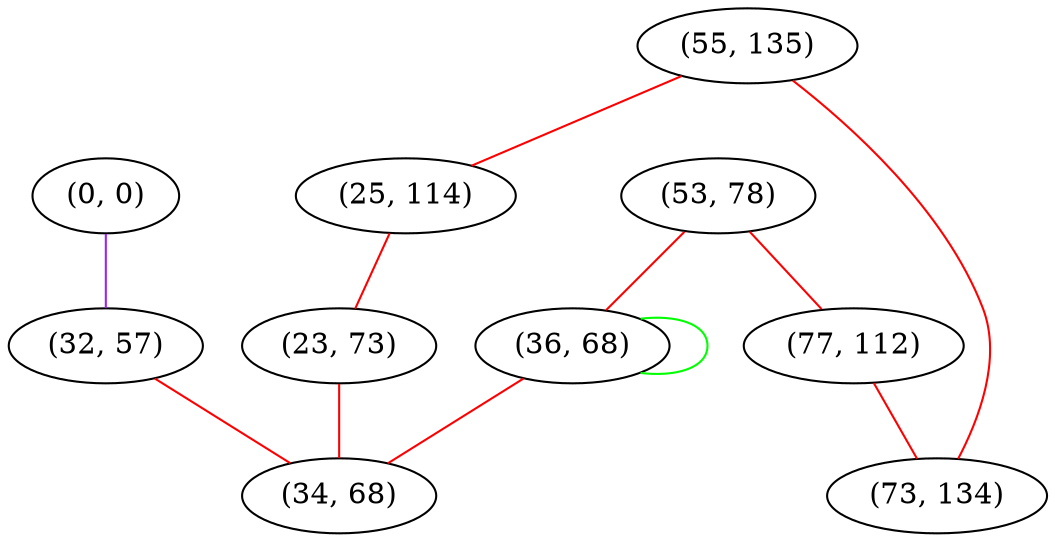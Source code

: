 graph "" {
"(53, 78)";
"(0, 0)";
"(32, 57)";
"(36, 68)";
"(77, 112)";
"(55, 135)";
"(25, 114)";
"(23, 73)";
"(73, 134)";
"(34, 68)";
"(53, 78)" -- "(36, 68)"  [color=red, key=0, weight=1];
"(53, 78)" -- "(77, 112)"  [color=red, key=0, weight=1];
"(0, 0)" -- "(32, 57)"  [color=purple, key=0, weight=4];
"(32, 57)" -- "(34, 68)"  [color=red, key=0, weight=1];
"(36, 68)" -- "(36, 68)"  [color=green, key=0, weight=2];
"(36, 68)" -- "(34, 68)"  [color=red, key=0, weight=1];
"(77, 112)" -- "(73, 134)"  [color=red, key=0, weight=1];
"(55, 135)" -- "(25, 114)"  [color=red, key=0, weight=1];
"(55, 135)" -- "(73, 134)"  [color=red, key=0, weight=1];
"(25, 114)" -- "(23, 73)"  [color=red, key=0, weight=1];
"(23, 73)" -- "(34, 68)"  [color=red, key=0, weight=1];
}
